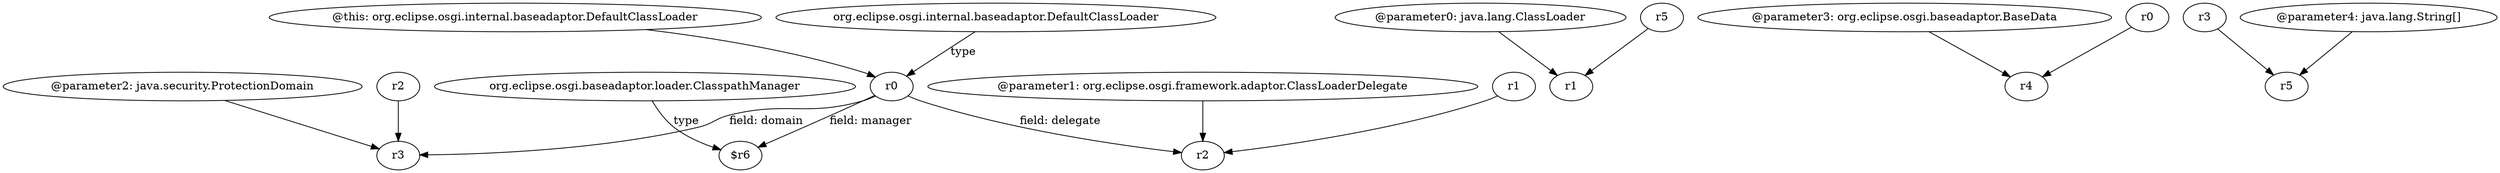 digraph g {
0[label="@this: org.eclipse.osgi.internal.baseadaptor.DefaultClassLoader"]
1[label="r0"]
0->1[label=""]
2[label="@parameter0: java.lang.ClassLoader"]
3[label="r1"]
2->3[label=""]
4[label="@parameter3: org.eclipse.osgi.baseadaptor.BaseData"]
5[label="r4"]
4->5[label=""]
6[label="org.eclipse.osgi.internal.baseadaptor.DefaultClassLoader"]
6->1[label="type"]
7[label="@parameter2: java.security.ProtectionDomain"]
8[label="r3"]
7->8[label=""]
9[label="r0"]
9->5[label=""]
10[label="r3"]
11[label="r5"]
10->11[label=""]
12[label="$r6"]
1->12[label="field: manager"]
13[label="r2"]
13->8[label=""]
1->8[label="field: domain"]
14[label="@parameter4: java.lang.String[]"]
14->11[label=""]
15[label="r2"]
1->15[label="field: delegate"]
16[label="org.eclipse.osgi.baseadaptor.loader.ClasspathManager"]
16->12[label="type"]
17[label="r1"]
17->15[label=""]
18[label="@parameter1: org.eclipse.osgi.framework.adaptor.ClassLoaderDelegate"]
18->15[label=""]
19[label="r5"]
19->3[label=""]
}